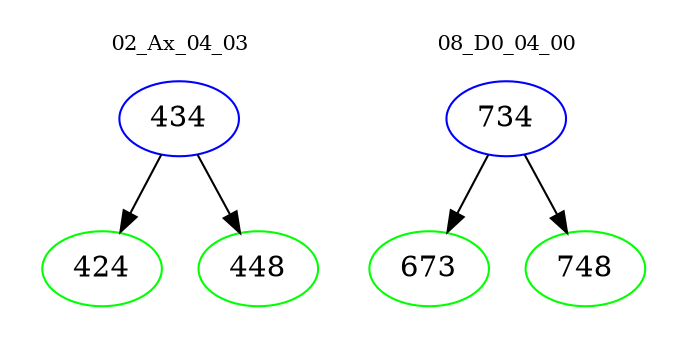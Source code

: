 digraph{
subgraph cluster_0 {
color = white
label = "02_Ax_04_03";
fontsize=10;
T0_434 [label="434", color="blue"]
T0_434 -> T0_424 [color="black"]
T0_424 [label="424", color="green"]
T0_434 -> T0_448 [color="black"]
T0_448 [label="448", color="green"]
}
subgraph cluster_1 {
color = white
label = "08_D0_04_00";
fontsize=10;
T1_734 [label="734", color="blue"]
T1_734 -> T1_673 [color="black"]
T1_673 [label="673", color="green"]
T1_734 -> T1_748 [color="black"]
T1_748 [label="748", color="green"]
}
}
